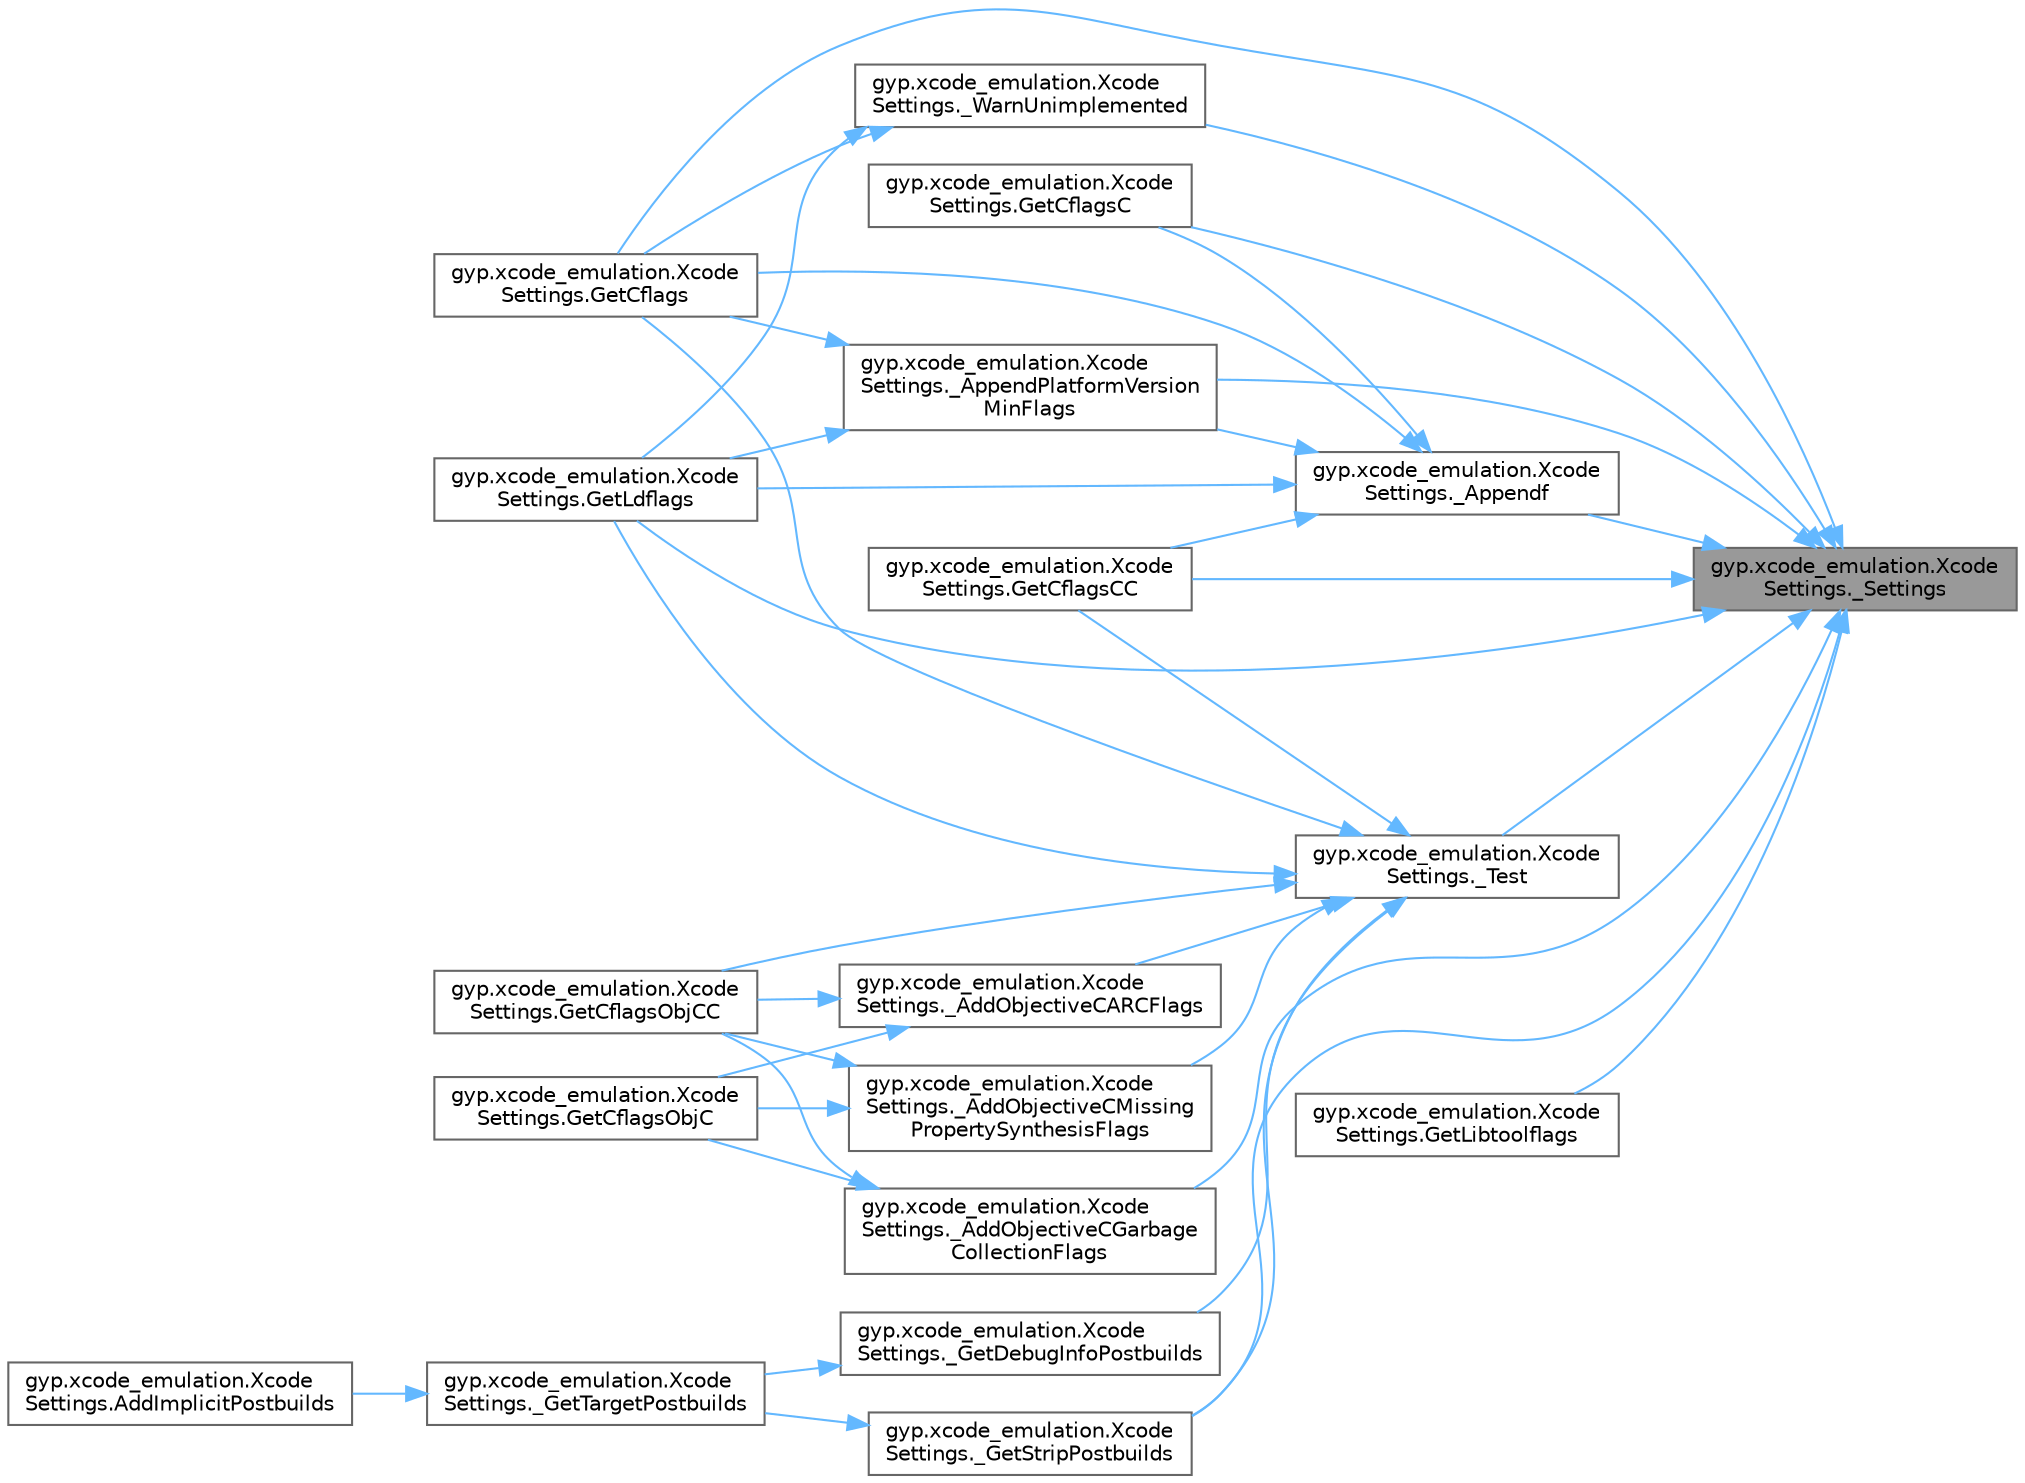 digraph "gyp.xcode_emulation.XcodeSettings._Settings"
{
 // LATEX_PDF_SIZE
  bgcolor="transparent";
  edge [fontname=Helvetica,fontsize=10,labelfontname=Helvetica,labelfontsize=10];
  node [fontname=Helvetica,fontsize=10,shape=box,height=0.2,width=0.4];
  rankdir="RL";
  Node1 [id="Node000001",label="gyp.xcode_emulation.Xcode\lSettings._Settings",height=0.2,width=0.4,color="gray40", fillcolor="grey60", style="filled", fontcolor="black",tooltip=" "];
  Node1 -> Node2 [id="edge1_Node000001_Node000002",dir="back",color="steelblue1",style="solid",tooltip=" "];
  Node2 [id="Node000002",label="gyp.xcode_emulation.Xcode\lSettings._AddObjectiveCGarbage\lCollectionFlags",height=0.2,width=0.4,color="grey40", fillcolor="white", style="filled",URL="$classgyp_1_1xcode__emulation_1_1_xcode_settings.html#a36f7a102e2e1f925352533298f8b85f2",tooltip=" "];
  Node2 -> Node3 [id="edge2_Node000002_Node000003",dir="back",color="steelblue1",style="solid",tooltip=" "];
  Node3 [id="Node000003",label="gyp.xcode_emulation.Xcode\lSettings.GetCflagsObjC",height=0.2,width=0.4,color="grey40", fillcolor="white", style="filled",URL="$classgyp_1_1xcode__emulation_1_1_xcode_settings.html#a48a8d7cc48196652612d1a2aecd33ca7",tooltip=" "];
  Node2 -> Node4 [id="edge3_Node000002_Node000004",dir="back",color="steelblue1",style="solid",tooltip=" "];
  Node4 [id="Node000004",label="gyp.xcode_emulation.Xcode\lSettings.GetCflagsObjCC",height=0.2,width=0.4,color="grey40", fillcolor="white", style="filled",URL="$classgyp_1_1xcode__emulation_1_1_xcode_settings.html#a4057f19bd2e30e17674d3ea923f456ae",tooltip=" "];
  Node1 -> Node5 [id="edge4_Node000001_Node000005",dir="back",color="steelblue1",style="solid",tooltip=" "];
  Node5 [id="Node000005",label="gyp.xcode_emulation.Xcode\lSettings._Appendf",height=0.2,width=0.4,color="grey40", fillcolor="white", style="filled",URL="$classgyp_1_1xcode__emulation_1_1_xcode_settings.html#a7eb617995f305ce2d7999625ca768d1a",tooltip=" "];
  Node5 -> Node6 [id="edge5_Node000005_Node000006",dir="back",color="steelblue1",style="solid",tooltip=" "];
  Node6 [id="Node000006",label="gyp.xcode_emulation.Xcode\lSettings._AppendPlatformVersion\lMinFlags",height=0.2,width=0.4,color="grey40", fillcolor="white", style="filled",URL="$classgyp_1_1xcode__emulation_1_1_xcode_settings.html#ac4e37b74e60602b9ad4a766c2ba41be7",tooltip=" "];
  Node6 -> Node7 [id="edge6_Node000006_Node000007",dir="back",color="steelblue1",style="solid",tooltip=" "];
  Node7 [id="Node000007",label="gyp.xcode_emulation.Xcode\lSettings.GetCflags",height=0.2,width=0.4,color="grey40", fillcolor="white", style="filled",URL="$classgyp_1_1xcode__emulation_1_1_xcode_settings.html#aa5b53a651bb1dca5bd1b2c6396a917b9",tooltip=" "];
  Node6 -> Node8 [id="edge7_Node000006_Node000008",dir="back",color="steelblue1",style="solid",tooltip=" "];
  Node8 [id="Node000008",label="gyp.xcode_emulation.Xcode\lSettings.GetLdflags",height=0.2,width=0.4,color="grey40", fillcolor="white", style="filled",URL="$classgyp_1_1xcode__emulation_1_1_xcode_settings.html#ae7fa6af002ba474b27d494baed3937c3",tooltip=" "];
  Node5 -> Node7 [id="edge8_Node000005_Node000007",dir="back",color="steelblue1",style="solid",tooltip=" "];
  Node5 -> Node9 [id="edge9_Node000005_Node000009",dir="back",color="steelblue1",style="solid",tooltip=" "];
  Node9 [id="Node000009",label="gyp.xcode_emulation.Xcode\lSettings.GetCflagsC",height=0.2,width=0.4,color="grey40", fillcolor="white", style="filled",URL="$classgyp_1_1xcode__emulation_1_1_xcode_settings.html#a991bb4022ea2a8a5ac4b35aa67c71613",tooltip=" "];
  Node5 -> Node10 [id="edge10_Node000005_Node000010",dir="back",color="steelblue1",style="solid",tooltip=" "];
  Node10 [id="Node000010",label="gyp.xcode_emulation.Xcode\lSettings.GetCflagsCC",height=0.2,width=0.4,color="grey40", fillcolor="white", style="filled",URL="$classgyp_1_1xcode__emulation_1_1_xcode_settings.html#a06dbbb003b2c0c006ff27d1fb2fc2101",tooltip=" "];
  Node5 -> Node8 [id="edge11_Node000005_Node000008",dir="back",color="steelblue1",style="solid",tooltip=" "];
  Node1 -> Node6 [id="edge12_Node000001_Node000006",dir="back",color="steelblue1",style="solid",tooltip=" "];
  Node1 -> Node11 [id="edge13_Node000001_Node000011",dir="back",color="steelblue1",style="solid",tooltip=" "];
  Node11 [id="Node000011",label="gyp.xcode_emulation.Xcode\lSettings._GetStripPostbuilds",height=0.2,width=0.4,color="grey40", fillcolor="white", style="filled",URL="$classgyp_1_1xcode__emulation_1_1_xcode_settings.html#ae0f6472f3ecd4eec0a0e02881f99abbe",tooltip=" "];
  Node11 -> Node12 [id="edge14_Node000011_Node000012",dir="back",color="steelblue1",style="solid",tooltip=" "];
  Node12 [id="Node000012",label="gyp.xcode_emulation.Xcode\lSettings._GetTargetPostbuilds",height=0.2,width=0.4,color="grey40", fillcolor="white", style="filled",URL="$classgyp_1_1xcode__emulation_1_1_xcode_settings.html#ae2adf149a78702f85041ffdb15862a8a",tooltip=" "];
  Node12 -> Node13 [id="edge15_Node000012_Node000013",dir="back",color="steelblue1",style="solid",tooltip=" "];
  Node13 [id="Node000013",label="gyp.xcode_emulation.Xcode\lSettings.AddImplicitPostbuilds",height=0.2,width=0.4,color="grey40", fillcolor="white", style="filled",URL="$classgyp_1_1xcode__emulation_1_1_xcode_settings.html#a5eac786a969e48cc405655757e33f52a",tooltip=" "];
  Node1 -> Node14 [id="edge16_Node000001_Node000014",dir="back",color="steelblue1",style="solid",tooltip=" "];
  Node14 [id="Node000014",label="gyp.xcode_emulation.Xcode\lSettings._Test",height=0.2,width=0.4,color="grey40", fillcolor="white", style="filled",URL="$classgyp_1_1xcode__emulation_1_1_xcode_settings.html#a177d587ff4515de624dc006a68087457",tooltip=" "];
  Node14 -> Node15 [id="edge17_Node000014_Node000015",dir="back",color="steelblue1",style="solid",tooltip=" "];
  Node15 [id="Node000015",label="gyp.xcode_emulation.Xcode\lSettings._AddObjectiveCARCFlags",height=0.2,width=0.4,color="grey40", fillcolor="white", style="filled",URL="$classgyp_1_1xcode__emulation_1_1_xcode_settings.html#a7a4caeea52dbd1c8920ceaff96abf918",tooltip=" "];
  Node15 -> Node3 [id="edge18_Node000015_Node000003",dir="back",color="steelblue1",style="solid",tooltip=" "];
  Node15 -> Node4 [id="edge19_Node000015_Node000004",dir="back",color="steelblue1",style="solid",tooltip=" "];
  Node14 -> Node16 [id="edge20_Node000014_Node000016",dir="back",color="steelblue1",style="solid",tooltip=" "];
  Node16 [id="Node000016",label="gyp.xcode_emulation.Xcode\lSettings._AddObjectiveCMissing\lPropertySynthesisFlags",height=0.2,width=0.4,color="grey40", fillcolor="white", style="filled",URL="$classgyp_1_1xcode__emulation_1_1_xcode_settings.html#a8abebddc3c0ee649142dc24fc0535b73",tooltip=" "];
  Node16 -> Node3 [id="edge21_Node000016_Node000003",dir="back",color="steelblue1",style="solid",tooltip=" "];
  Node16 -> Node4 [id="edge22_Node000016_Node000004",dir="back",color="steelblue1",style="solid",tooltip=" "];
  Node14 -> Node17 [id="edge23_Node000014_Node000017",dir="back",color="steelblue1",style="solid",tooltip=" "];
  Node17 [id="Node000017",label="gyp.xcode_emulation.Xcode\lSettings._GetDebugInfoPostbuilds",height=0.2,width=0.4,color="grey40", fillcolor="white", style="filled",URL="$classgyp_1_1xcode__emulation_1_1_xcode_settings.html#a23d79b2f74c6b011aa4a45c8eafe35bb",tooltip=" "];
  Node17 -> Node12 [id="edge24_Node000017_Node000012",dir="back",color="steelblue1",style="solid",tooltip=" "];
  Node14 -> Node11 [id="edge25_Node000014_Node000011",dir="back",color="steelblue1",style="solid",tooltip=" "];
  Node14 -> Node7 [id="edge26_Node000014_Node000007",dir="back",color="steelblue1",style="solid",tooltip=" "];
  Node14 -> Node10 [id="edge27_Node000014_Node000010",dir="back",color="steelblue1",style="solid",tooltip=" "];
  Node14 -> Node4 [id="edge28_Node000014_Node000004",dir="back",color="steelblue1",style="solid",tooltip=" "];
  Node14 -> Node8 [id="edge29_Node000014_Node000008",dir="back",color="steelblue1",style="solid",tooltip=" "];
  Node1 -> Node18 [id="edge30_Node000001_Node000018",dir="back",color="steelblue1",style="solid",tooltip=" "];
  Node18 [id="Node000018",label="gyp.xcode_emulation.Xcode\lSettings._WarnUnimplemented",height=0.2,width=0.4,color="grey40", fillcolor="white", style="filled",URL="$classgyp_1_1xcode__emulation_1_1_xcode_settings.html#ae4b77bcbd92b8a05cde00520d40d0709",tooltip=" "];
  Node18 -> Node7 [id="edge31_Node000018_Node000007",dir="back",color="steelblue1",style="solid",tooltip=" "];
  Node18 -> Node8 [id="edge32_Node000018_Node000008",dir="back",color="steelblue1",style="solid",tooltip=" "];
  Node1 -> Node7 [id="edge33_Node000001_Node000007",dir="back",color="steelblue1",style="solid",tooltip=" "];
  Node1 -> Node9 [id="edge34_Node000001_Node000009",dir="back",color="steelblue1",style="solid",tooltip=" "];
  Node1 -> Node10 [id="edge35_Node000001_Node000010",dir="back",color="steelblue1",style="solid",tooltip=" "];
  Node1 -> Node8 [id="edge36_Node000001_Node000008",dir="back",color="steelblue1",style="solid",tooltip=" "];
  Node1 -> Node19 [id="edge37_Node000001_Node000019",dir="back",color="steelblue1",style="solid",tooltip=" "];
  Node19 [id="Node000019",label="gyp.xcode_emulation.Xcode\lSettings.GetLibtoolflags",height=0.2,width=0.4,color="grey40", fillcolor="white", style="filled",URL="$classgyp_1_1xcode__emulation_1_1_xcode_settings.html#a8fa5c8e218e22e25f6f1aefe92fc215f",tooltip=" "];
}
